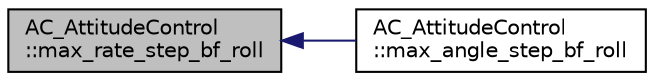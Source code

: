 digraph "AC_AttitudeControl::max_rate_step_bf_roll"
{
 // INTERACTIVE_SVG=YES
  edge [fontname="Helvetica",fontsize="10",labelfontname="Helvetica",labelfontsize="10"];
  node [fontname="Helvetica",fontsize="10",shape=record];
  rankdir="LR";
  Node1 [label="AC_AttitudeControl\l::max_rate_step_bf_roll",height=0.2,width=0.4,color="black", fillcolor="grey75", style="filled", fontcolor="black"];
  Node1 -> Node2 [dir="back",color="midnightblue",fontsize="10",style="solid",fontname="Helvetica"];
  Node2 [label="AC_AttitudeControl\l::max_angle_step_bf_roll",height=0.2,width=0.4,color="black", fillcolor="white", style="filled",URL="$classAC__AttitudeControl.html#ac1746c80bb8ee8eddb2bcc6c5158fd1c"];
}
